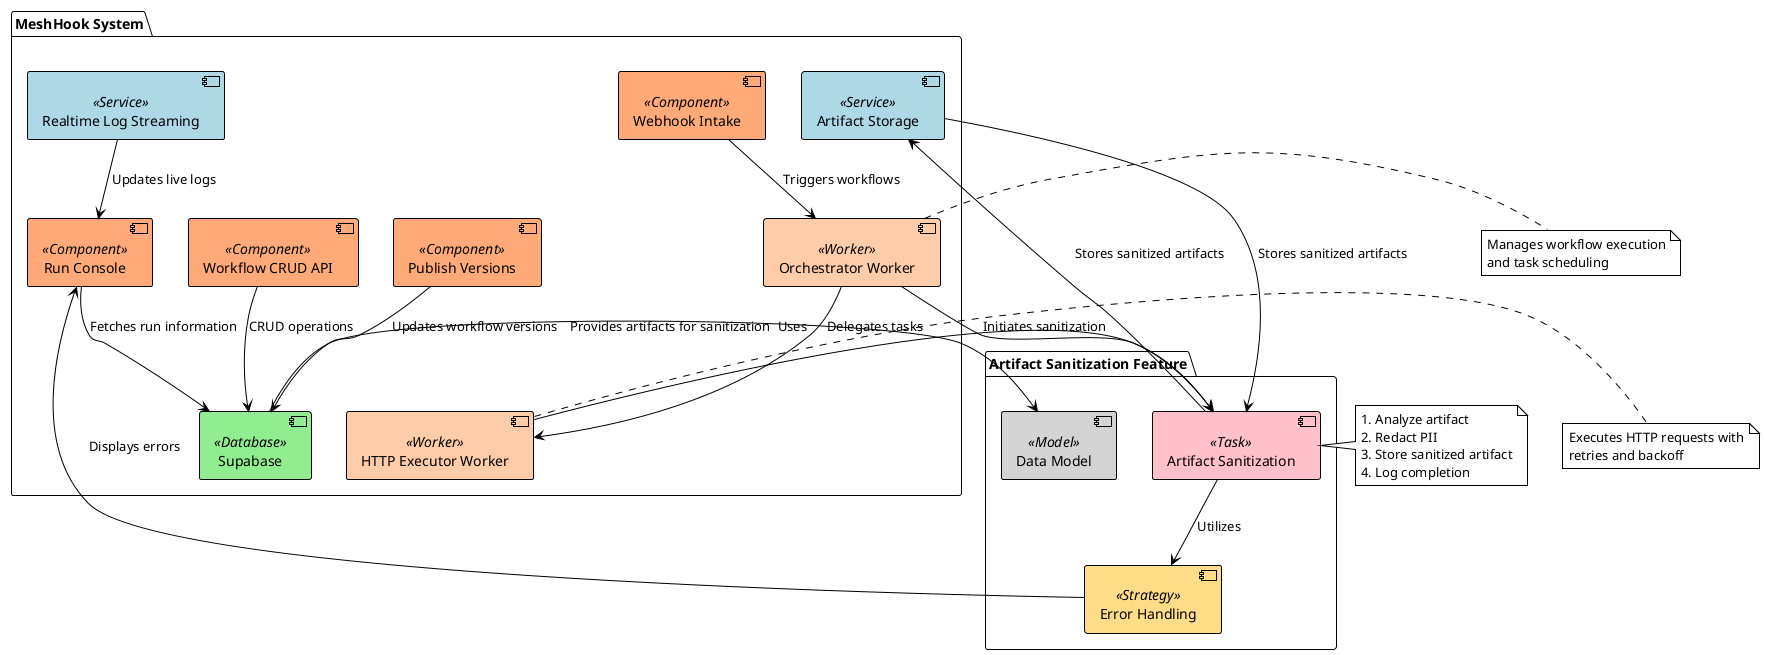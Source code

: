 @startuml
!theme plain

package "MeshHook System" {
  [Supabase] <<Database>> #lightgreen
  [Realtime Log Streaming] <<Service>> #lightblue
  [Artifact Storage] <<Service>> #lightblue
  [Webhook Intake] <<Component>> #FFAA77
  [Workflow CRUD API] <<Component>> #FFAA77
  [Publish Versions] <<Component>> #FFAA77
  [Run Console] <<Component>> #FFAA77
  [Orchestrator Worker] <<Worker>> #FFCCAA
  [HTTP Executor Worker] <<Worker>> #FFCCAA
}

package "Artifact Sanitization Feature" {
  [Artifact Sanitization] <<Task>> #pink
  [Data Model] <<Model>> #lightgrey
  [Error Handling] <<Strategy>> #FFDD88
}

[Supabase] --> [Data Model] : Uses
[Realtime Log Streaming] --> [Run Console] : Updates live logs
[Artifact Storage] --> [Artifact Sanitization] : Stores sanitized artifacts

[Webhook Intake] --> [Orchestrator Worker] : Triggers workflows
[Workflow CRUD API] --> [Supabase] : CRUD operations
[Publish Versions] --> [Supabase] : Updates workflow versions
[Run Console] --> [Supabase] : Fetches run information
[Orchestrator Worker] --> [HTTP Executor Worker] : Delegates tasks
[Orchestrator Worker] --> [Artifact Sanitization] : Initiates sanitization
[HTTP Executor Worker] --> [Artifact Sanitization] : Provides artifacts for sanitization

[Artifact Sanitization] --> [Artifact Storage] : Stores sanitized artifacts
[Artifact Sanitization] --> [Error Handling] : Utilizes
[Error Handling] --> [Run Console] : Displays errors

note right of [Artifact Sanitization]
  1. Analyze artifact
  2. Redact PII
  3. Store sanitized artifact
  4. Log completion
end note

note right of [Orchestrator Worker]
  Manages workflow execution
  and task scheduling
end note

note right of [HTTP Executor Worker]
  Executes HTTP requests with
  retries and backoff
end note

@enduml